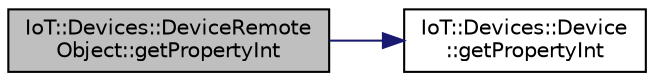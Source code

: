 digraph "IoT::Devices::DeviceRemoteObject::getPropertyInt"
{
 // LATEX_PDF_SIZE
  edge [fontname="Helvetica",fontsize="10",labelfontname="Helvetica",labelfontsize="10"];
  node [fontname="Helvetica",fontsize="10",shape=record];
  rankdir="LR";
  Node1 [label="IoT::Devices::DeviceRemote\lObject::getPropertyInt",height=0.2,width=0.4,color="black", fillcolor="grey75", style="filled", fontcolor="black",tooltip=" "];
  Node1 -> Node2 [color="midnightblue",fontsize="10",style="solid"];
  Node2 [label="IoT::Devices::Device\l::getPropertyInt",height=0.2,width=0.4,color="black", fillcolor="white", style="filled",URL="$classIoT_1_1Devices_1_1Device.html#ac70a3ace734131eb1eac3f8d4ae1abd7",tooltip=" "];
}

